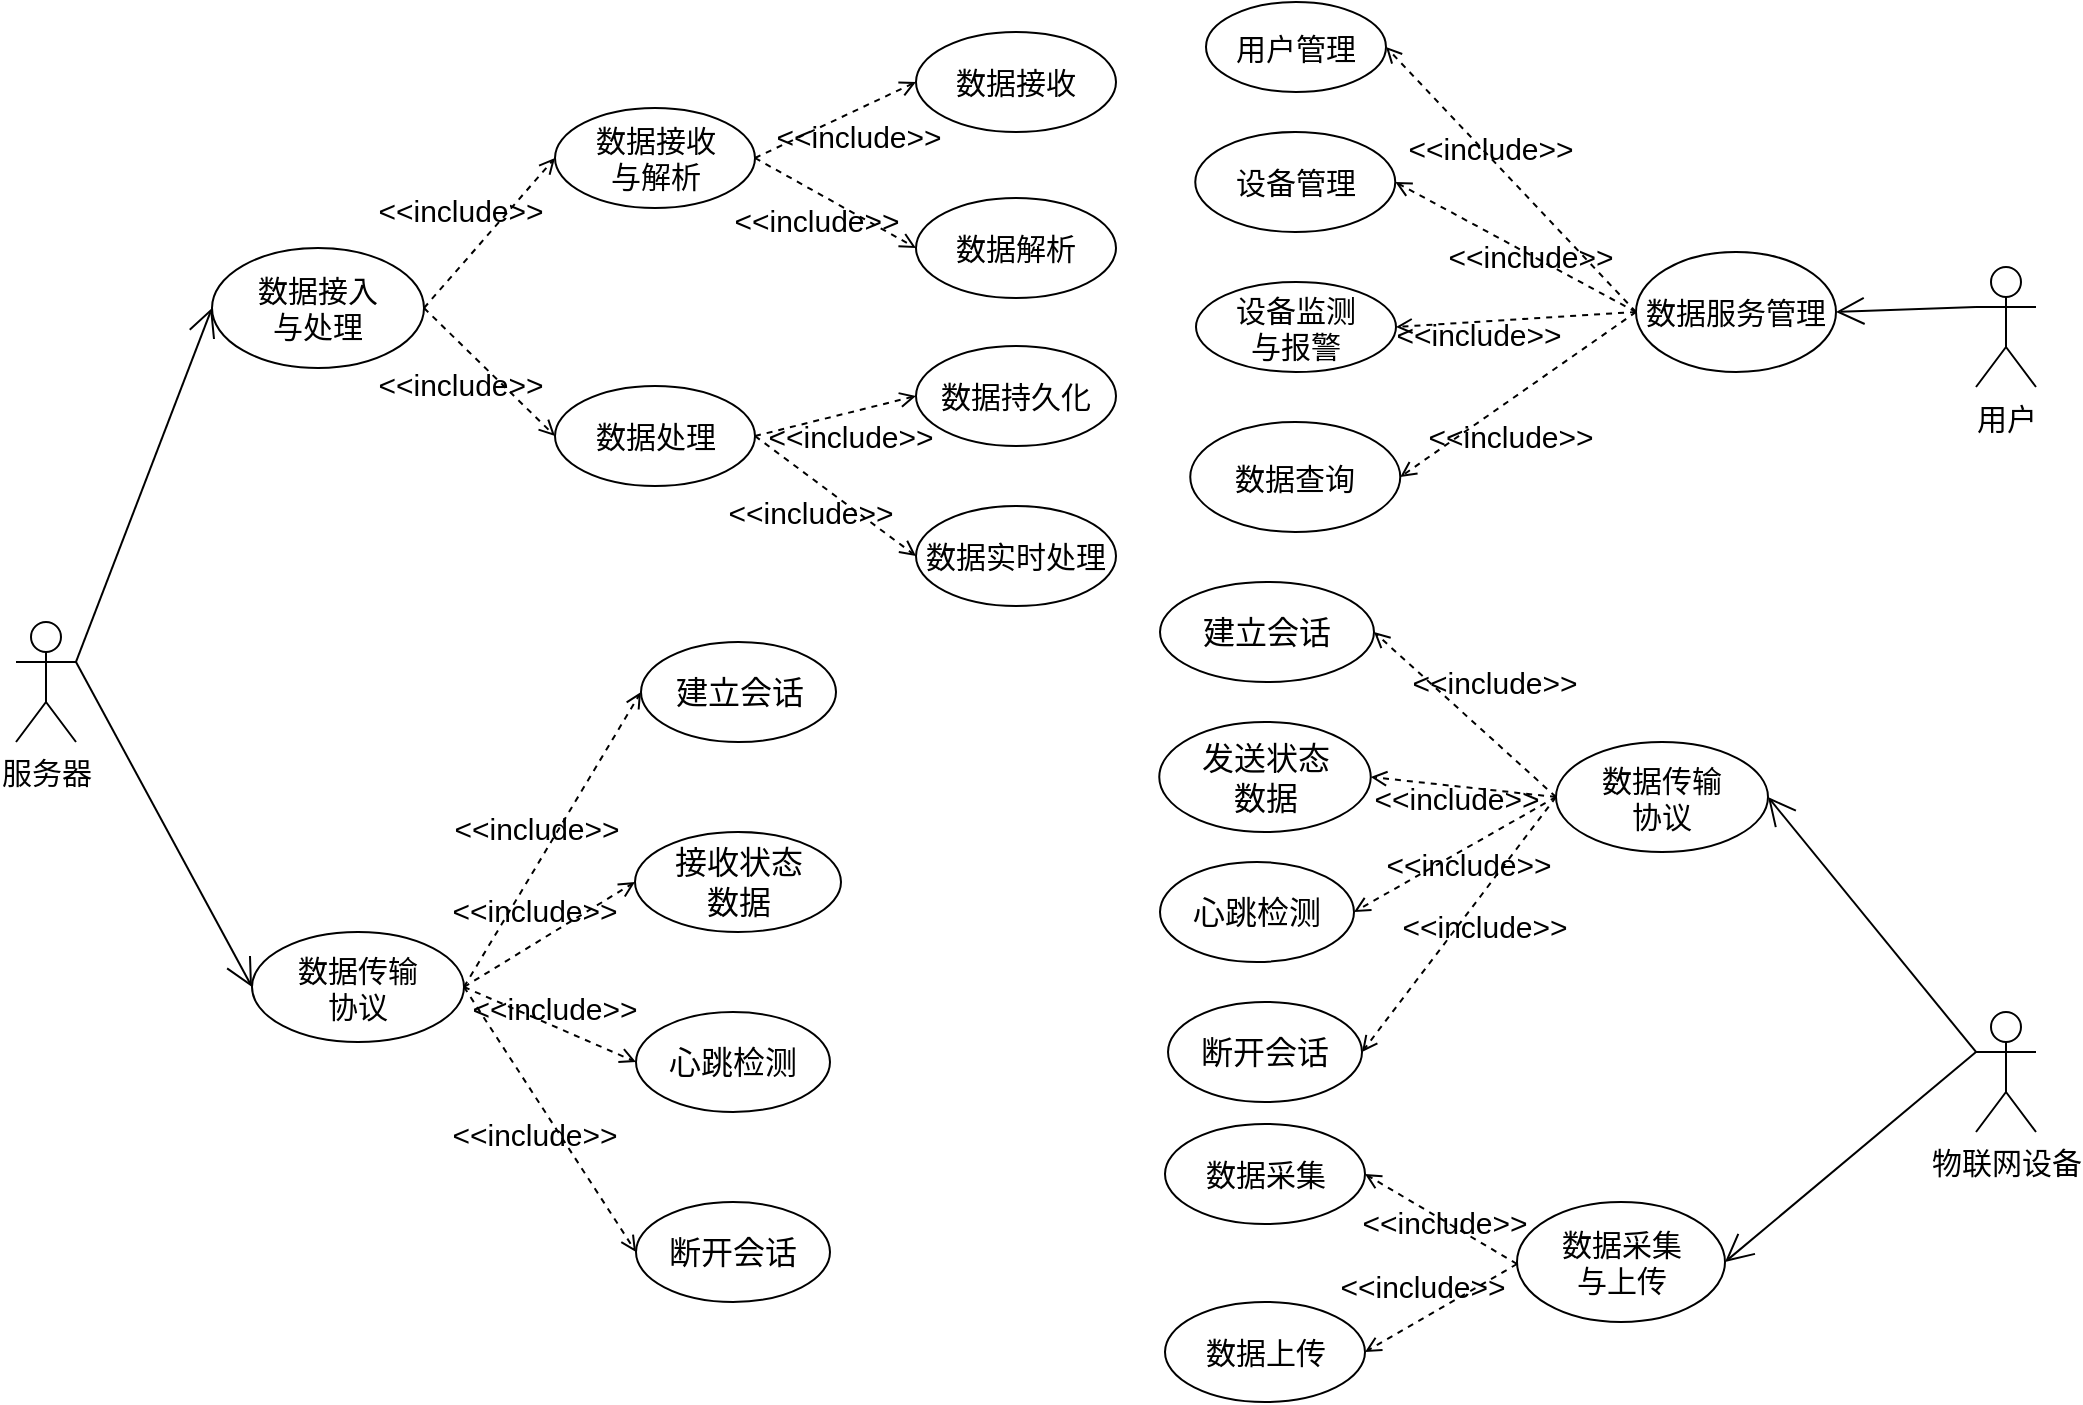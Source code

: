 <mxfile version="21.1.4" type="github">
  <diagram name="第 1 页" id="rm_AjaoqxogWTn5zpEYG">
    <mxGraphModel dx="1878" dy="952" grid="1" gridSize="10" guides="1" tooltips="1" connect="1" arrows="1" fold="1" page="1" pageScale="1" pageWidth="827" pageHeight="1169" math="0" shadow="0">
      <root>
        <mxCell id="0" />
        <mxCell id="1" parent="0" />
        <mxCell id="xVqG0_X76cOuItJ1Ll3z-10" value="数据接入&lt;br style=&quot;font-size: 15px;&quot;&gt;与处理" style="ellipse;whiteSpace=wrap;html=1;fontSize=15;" parent="1" vertex="1">
          <mxGeometry x="268" y="323" width="106" height="60" as="geometry" />
        </mxCell>
        <mxCell id="xVqG0_X76cOuItJ1Ll3z-11" value="&amp;lt;&amp;lt;include&amp;gt;&amp;gt;" style="html=1;verticalAlign=bottom;labelBackgroundColor=none;endArrow=open;endFill=0;dashed=1;rounded=0;fontSize=15;exitX=1;exitY=0.5;exitDx=0;exitDy=0;entryX=0;entryY=0.5;entryDx=0;entryDy=0;" parent="1" source="xVqG0_X76cOuItJ1Ll3z-10" target="xVqG0_X76cOuItJ1Ll3z-12" edge="1">
          <mxGeometry x="-0.192" y="11" width="160" relative="1" as="geometry">
            <mxPoint x="409.5" y="313" as="sourcePoint" />
            <mxPoint x="499.5" y="263" as="targetPoint" />
            <mxPoint as="offset" />
          </mxGeometry>
        </mxCell>
        <mxCell id="xVqG0_X76cOuItJ1Ll3z-12" value="数据接收&lt;br style=&quot;font-size: 15px;&quot;&gt;与解析" style="ellipse;whiteSpace=wrap;html=1;fontSize=15;" parent="1" vertex="1">
          <mxGeometry x="439.5" y="253" width="100" height="50" as="geometry" />
        </mxCell>
        <mxCell id="xVqG0_X76cOuItJ1Ll3z-13" style="edgeStyle=none;rounded=0;orthogonalLoop=1;jettySize=auto;html=1;entryX=0;entryY=0.5;entryDx=0;entryDy=0;fontSize=15;" parent="1" source="xVqG0_X76cOuItJ1Ll3z-12" target="xVqG0_X76cOuItJ1Ll3z-12" edge="1">
          <mxGeometry relative="1" as="geometry" />
        </mxCell>
        <mxCell id="xVqG0_X76cOuItJ1Ll3z-14" value="数据处理" style="ellipse;whiteSpace=wrap;html=1;fontSize=15;" parent="1" vertex="1">
          <mxGeometry x="439.5" y="392" width="100" height="50" as="geometry" />
        </mxCell>
        <mxCell id="xVqG0_X76cOuItJ1Ll3z-15" style="edgeStyle=none;rounded=0;orthogonalLoop=1;jettySize=auto;html=1;entryX=0;entryY=0.5;entryDx=0;entryDy=0;fontSize=15;" parent="1" source="xVqG0_X76cOuItJ1Ll3z-14" target="xVqG0_X76cOuItJ1Ll3z-14" edge="1">
          <mxGeometry relative="1" as="geometry" />
        </mxCell>
        <mxCell id="xVqG0_X76cOuItJ1Ll3z-16" value="&amp;lt;&amp;lt;include&amp;gt;&amp;gt;" style="html=1;verticalAlign=bottom;labelBackgroundColor=none;endArrow=open;endFill=0;dashed=1;rounded=0;fontSize=15;exitX=1;exitY=0.5;exitDx=0;exitDy=0;entryX=0;entryY=0.5;entryDx=0;entryDy=0;" parent="1" source="xVqG0_X76cOuItJ1Ll3z-10" target="xVqG0_X76cOuItJ1Ll3z-14" edge="1">
          <mxGeometry x="0.036" y="-23" width="160" relative="1" as="geometry">
            <mxPoint x="409.5" y="383" as="sourcePoint" />
            <mxPoint x="529.5" y="328" as="targetPoint" />
            <mxPoint as="offset" />
          </mxGeometry>
        </mxCell>
        <mxCell id="xVqG0_X76cOuItJ1Ll3z-17" value="" style="endArrow=open;endFill=1;endSize=12;html=1;rounded=0;fontSize=15;exitX=1;exitY=0.333;exitDx=0;exitDy=0;exitPerimeter=0;entryX=0;entryY=0.5;entryDx=0;entryDy=0;" parent="1" source="xVqG0_X76cOuItJ1Ll3z-39" target="xVqG0_X76cOuItJ1Ll3z-10" edge="1">
          <mxGeometry width="160" relative="1" as="geometry">
            <mxPoint x="190" y="483" as="sourcePoint" />
            <mxPoint x="190" y="233" as="targetPoint" />
          </mxGeometry>
        </mxCell>
        <mxCell id="xVqG0_X76cOuItJ1Ll3z-18" value="数据接收" style="ellipse;whiteSpace=wrap;html=1;fontSize=15;" parent="1" vertex="1">
          <mxGeometry x="620" y="215" width="100" height="50" as="geometry" />
        </mxCell>
        <mxCell id="xVqG0_X76cOuItJ1Ll3z-19" value="&amp;lt;&amp;lt;include&amp;gt;&amp;gt;" style="html=1;verticalAlign=bottom;labelBackgroundColor=none;endArrow=open;endFill=0;dashed=1;rounded=0;fontSize=15;exitX=1;exitY=0.5;exitDx=0;exitDy=0;entryX=0;entryY=0.5;entryDx=0;entryDy=0;" parent="1" source="xVqG0_X76cOuItJ1Ll3z-12" target="xVqG0_X76cOuItJ1Ll3z-18" edge="1">
          <mxGeometry x="0.036" y="-23" width="160" relative="1" as="geometry">
            <mxPoint x="740" y="383" as="sourcePoint" />
            <mxPoint x="860" y="448" as="targetPoint" />
            <mxPoint as="offset" />
          </mxGeometry>
        </mxCell>
        <mxCell id="xVqG0_X76cOuItJ1Ll3z-20" value="数据解析" style="ellipse;whiteSpace=wrap;html=1;fontSize=15;" parent="1" vertex="1">
          <mxGeometry x="620" y="298" width="100" height="50" as="geometry" />
        </mxCell>
        <mxCell id="xVqG0_X76cOuItJ1Ll3z-21" value="&amp;lt;&amp;lt;include&amp;gt;&amp;gt;" style="html=1;verticalAlign=bottom;labelBackgroundColor=none;endArrow=open;endFill=0;dashed=1;rounded=0;fontSize=15;exitX=1;exitY=0.5;exitDx=0;exitDy=0;entryX=0;entryY=0.5;entryDx=0;entryDy=0;" parent="1" source="xVqG0_X76cOuItJ1Ll3z-12" target="xVqG0_X76cOuItJ1Ll3z-20" edge="1">
          <mxGeometry x="0.036" y="-23" width="160" relative="1" as="geometry">
            <mxPoint x="750" y="453" as="sourcePoint" />
            <mxPoint x="820" y="413" as="targetPoint" />
            <mxPoint as="offset" />
          </mxGeometry>
        </mxCell>
        <mxCell id="xVqG0_X76cOuItJ1Ll3z-22" value="&amp;lt;&amp;lt;include&amp;gt;&amp;gt;" style="html=1;verticalAlign=bottom;labelBackgroundColor=none;endArrow=open;endFill=0;dashed=1;rounded=0;fontSize=15;exitX=1;exitY=0.5;exitDx=0;exitDy=0;entryX=0;entryY=0.5;entryDx=0;entryDy=0;" parent="1" source="xVqG0_X76cOuItJ1Ll3z-14" target="xVqG0_X76cOuItJ1Ll3z-24" edge="1">
          <mxGeometry x="0.036" y="-23" width="160" relative="1" as="geometry">
            <mxPoint x="750" y="452" as="sourcePoint" />
            <mxPoint x="820" y="412" as="targetPoint" />
            <mxPoint as="offset" />
          </mxGeometry>
        </mxCell>
        <mxCell id="xVqG0_X76cOuItJ1Ll3z-24" value="数据持久化" style="ellipse;whiteSpace=wrap;html=1;fontSize=15;" parent="1" vertex="1">
          <mxGeometry x="620" y="372" width="100" height="50" as="geometry" />
        </mxCell>
        <mxCell id="xVqG0_X76cOuItJ1Ll3z-25" value="数据实时处理" style="ellipse;whiteSpace=wrap;html=1;fontSize=15;" parent="1" vertex="1">
          <mxGeometry x="620" y="452" width="100" height="50" as="geometry" />
        </mxCell>
        <mxCell id="xVqG0_X76cOuItJ1Ll3z-26" value="&amp;lt;&amp;lt;include&amp;gt;&amp;gt;" style="html=1;verticalAlign=bottom;labelBackgroundColor=none;endArrow=open;endFill=0;dashed=1;rounded=0;fontSize=15;exitX=1;exitY=0.5;exitDx=0;exitDy=0;entryX=0;entryY=0.5;entryDx=0;entryDy=0;" parent="1" source="xVqG0_X76cOuItJ1Ll3z-14" target="xVqG0_X76cOuItJ1Ll3z-25" edge="1">
          <mxGeometry x="0.036" y="-23" width="160" relative="1" as="geometry">
            <mxPoint x="590" y="602" as="sourcePoint" />
            <mxPoint x="660" y="562" as="targetPoint" />
            <mxPoint as="offset" />
          </mxGeometry>
        </mxCell>
        <mxCell id="xVqG0_X76cOuItJ1Ll3z-28" value="数据服务管理" style="ellipse;whiteSpace=wrap;html=1;fontSize=15;" parent="1" vertex="1">
          <mxGeometry x="980" y="325" width="100" height="60" as="geometry" />
        </mxCell>
        <mxCell id="xVqG0_X76cOuItJ1Ll3z-29" value="&lt;font style=&quot;font-size: 15px;&quot;&gt;用户&lt;/font&gt;" style="shape=umlActor;verticalLabelPosition=bottom;verticalAlign=top;html=1;outlineConnect=0;fontSize=15;" parent="1" vertex="1">
          <mxGeometry x="1150" y="332.5" width="30" height="60" as="geometry" />
        </mxCell>
        <mxCell id="xVqG0_X76cOuItJ1Ll3z-30" value="" style="endArrow=open;endFill=1;endSize=12;html=1;rounded=0;fontSize=15;exitX=0;exitY=0.333;exitDx=0;exitDy=0;exitPerimeter=0;entryX=1;entryY=0.5;entryDx=0;entryDy=0;" parent="1" source="xVqG0_X76cOuItJ1Ll3z-29" target="xVqG0_X76cOuItJ1Ll3z-28" edge="1">
          <mxGeometry width="160" relative="1" as="geometry">
            <mxPoint x="1210" y="190" as="sourcePoint" />
            <mxPoint x="1310" y="140" as="targetPoint" />
          </mxGeometry>
        </mxCell>
        <mxCell id="xVqG0_X76cOuItJ1Ll3z-31" value="&amp;lt;&amp;lt;include&amp;gt;&amp;gt;" style="html=1;verticalAlign=bottom;labelBackgroundColor=none;endArrow=open;endFill=0;dashed=1;rounded=0;fontSize=15;exitX=0;exitY=0.5;exitDx=0;exitDy=0;entryX=1;entryY=0.5;entryDx=0;entryDy=0;" parent="1" source="xVqG0_X76cOuItJ1Ll3z-28" target="xVqG0_X76cOuItJ1Ll3z-32" edge="1">
          <mxGeometry x="0.116" y="5" width="160" relative="1" as="geometry">
            <mxPoint x="200" y="370" as="sourcePoint" />
            <mxPoint x="910" y="210" as="targetPoint" />
            <mxPoint as="offset" />
            <Array as="points" />
          </mxGeometry>
        </mxCell>
        <mxCell id="xVqG0_X76cOuItJ1Ll3z-32" value="用户管理" style="ellipse;whiteSpace=wrap;html=1;fontSize=15;" parent="1" vertex="1">
          <mxGeometry x="765" y="200" width="90" height="45" as="geometry" />
        </mxCell>
        <mxCell id="xVqG0_X76cOuItJ1Ll3z-33" value="设备管理" style="ellipse;whiteSpace=wrap;html=1;fontSize=15;" parent="1" vertex="1">
          <mxGeometry x="759.63" y="265" width="100" height="50" as="geometry" />
        </mxCell>
        <mxCell id="xVqG0_X76cOuItJ1Ll3z-34" value="&amp;lt;&amp;lt;include&amp;gt;&amp;gt;" style="html=1;verticalAlign=bottom;labelBackgroundColor=none;endArrow=open;endFill=0;dashed=1;rounded=0;fontSize=15;exitX=0;exitY=0.5;exitDx=0;exitDy=0;entryX=1;entryY=0.5;entryDx=0;entryDy=0;" parent="1" source="xVqG0_X76cOuItJ1Ll3z-28" target="xVqG0_X76cOuItJ1Ll3z-33" edge="1">
          <mxGeometry x="-0.204" y="11" width="160" relative="1" as="geometry">
            <mxPoint x="1020" y="520" as="sourcePoint" />
            <mxPoint x="920" y="480" as="targetPoint" />
            <mxPoint as="offset" />
          </mxGeometry>
        </mxCell>
        <mxCell id="xVqG0_X76cOuItJ1Ll3z-35" value="设备监测&lt;br&gt;与报警" style="ellipse;whiteSpace=wrap;html=1;fontSize=15;" parent="1" vertex="1">
          <mxGeometry x="760" y="340" width="100" height="45" as="geometry" />
        </mxCell>
        <mxCell id="xVqG0_X76cOuItJ1Ll3z-36" value="数据查询" style="ellipse;whiteSpace=wrap;html=1;fontSize=15;" parent="1" vertex="1">
          <mxGeometry x="757.13" y="410" width="105" height="55" as="geometry" />
        </mxCell>
        <mxCell id="xVqG0_X76cOuItJ1Ll3z-37" value="&amp;lt;&amp;lt;include&amp;gt;&amp;gt;" style="html=1;verticalAlign=bottom;labelBackgroundColor=none;endArrow=open;endFill=0;dashed=1;rounded=0;fontSize=15;exitX=0;exitY=0.5;exitDx=0;exitDy=0;entryX=1;entryY=0.5;entryDx=0;entryDy=0;" parent="1" source="xVqG0_X76cOuItJ1Ll3z-28" target="xVqG0_X76cOuItJ1Ll3z-35" edge="1">
          <mxGeometry x="0.333" y="18" width="160" relative="1" as="geometry">
            <mxPoint x="1000" y="260" as="sourcePoint" />
            <mxPoint x="900" y="330" as="targetPoint" />
            <mxPoint as="offset" />
          </mxGeometry>
        </mxCell>
        <mxCell id="xVqG0_X76cOuItJ1Ll3z-38" value="&amp;lt;&amp;lt;include&amp;gt;&amp;gt;" style="html=1;verticalAlign=bottom;labelBackgroundColor=none;endArrow=open;endFill=0;dashed=1;rounded=0;fontSize=15;exitX=0;exitY=0.5;exitDx=0;exitDy=0;entryX=1;entryY=0.5;entryDx=0;entryDy=0;" parent="1" source="xVqG0_X76cOuItJ1Ll3z-28" target="xVqG0_X76cOuItJ1Ll3z-36" edge="1">
          <mxGeometry x="0.306" y="24" width="160" relative="1" as="geometry">
            <mxPoint x="1040" y="560" as="sourcePoint" />
            <mxPoint x="910" y="630" as="targetPoint" />
            <mxPoint as="offset" />
          </mxGeometry>
        </mxCell>
        <mxCell id="xVqG0_X76cOuItJ1Ll3z-39" value="&lt;font style=&quot;font-size: 15px;&quot;&gt;服务器&lt;/font&gt;" style="shape=umlActor;verticalLabelPosition=bottom;verticalAlign=top;html=1;outlineConnect=0;fontSize=15;" parent="1" vertex="1">
          <mxGeometry x="170" y="510" width="30" height="60" as="geometry" />
        </mxCell>
        <mxCell id="_ve1iSsWlfkx62Zq-V1f-1" value="数据传输&lt;br&gt;协议" style="ellipse;whiteSpace=wrap;html=1;fontSize=15;" vertex="1" parent="1">
          <mxGeometry x="288" y="665" width="106" height="55" as="geometry" />
        </mxCell>
        <mxCell id="_ve1iSsWlfkx62Zq-V1f-2" value="" style="endArrow=open;endFill=1;endSize=12;html=1;rounded=0;fontSize=15;exitX=1;exitY=0.333;exitDx=0;exitDy=0;exitPerimeter=0;entryX=0;entryY=0.5;entryDx=0;entryDy=0;" edge="1" parent="1" source="xVqG0_X76cOuItJ1Ll3z-39" target="_ve1iSsWlfkx62Zq-V1f-1">
          <mxGeometry width="160" relative="1" as="geometry">
            <mxPoint x="120" y="410" as="sourcePoint" />
            <mxPoint x="178" y="280" as="targetPoint" />
          </mxGeometry>
        </mxCell>
        <mxCell id="_ve1iSsWlfkx62Zq-V1f-4" value="建立会话" style="ellipse;whiteSpace=wrap;html=1;fontSize=16;" vertex="1" parent="1">
          <mxGeometry x="482.5" y="520" width="97.5" height="50" as="geometry" />
        </mxCell>
        <mxCell id="_ve1iSsWlfkx62Zq-V1f-6" value="接收状态&lt;br&gt;数据" style="ellipse;whiteSpace=wrap;html=1;fontSize=16;direction=west;" vertex="1" parent="1">
          <mxGeometry x="479.5" y="615" width="103" height="50" as="geometry" />
        </mxCell>
        <mxCell id="_ve1iSsWlfkx62Zq-V1f-7" value="心跳检测" style="ellipse;whiteSpace=wrap;html=1;fontSize=16;direction=west;" vertex="1" parent="1">
          <mxGeometry x="480" y="705" width="97" height="50" as="geometry" />
        </mxCell>
        <mxCell id="_ve1iSsWlfkx62Zq-V1f-8" value="断开会话" style="ellipse;whiteSpace=wrap;html=1;fontSize=16;direction=west;" vertex="1" parent="1">
          <mxGeometry x="480" y="800" width="97" height="50" as="geometry" />
        </mxCell>
        <mxCell id="_ve1iSsWlfkx62Zq-V1f-9" value="&amp;lt;&amp;lt;include&amp;gt;&amp;gt;" style="html=1;verticalAlign=bottom;labelBackgroundColor=none;endArrow=open;endFill=0;dashed=1;rounded=0;fontSize=15;exitX=1;exitY=0.5;exitDx=0;exitDy=0;entryX=0;entryY=0.5;entryDx=0;entryDy=0;" edge="1" parent="1" source="_ve1iSsWlfkx62Zq-V1f-1" target="_ve1iSsWlfkx62Zq-V1f-4">
          <mxGeometry x="-0.118" y="4" width="160" relative="1" as="geometry">
            <mxPoint x="90" y="755" as="sourcePoint" />
            <mxPoint x="156" y="819" as="targetPoint" />
            <mxPoint as="offset" />
          </mxGeometry>
        </mxCell>
        <mxCell id="_ve1iSsWlfkx62Zq-V1f-10" value="&amp;lt;&amp;lt;include&amp;gt;&amp;gt;" style="html=1;verticalAlign=bottom;labelBackgroundColor=none;endArrow=open;endFill=0;dashed=1;rounded=0;fontSize=15;exitX=1;exitY=0.5;exitDx=0;exitDy=0;entryX=1;entryY=0.5;entryDx=0;entryDy=0;" edge="1" parent="1" source="_ve1iSsWlfkx62Zq-V1f-1" target="_ve1iSsWlfkx62Zq-V1f-6">
          <mxGeometry x="-0.118" y="4" width="160" relative="1" as="geometry">
            <mxPoint x="120" y="755" as="sourcePoint" />
            <mxPoint x="187" y="652" as="targetPoint" />
            <mxPoint as="offset" />
          </mxGeometry>
        </mxCell>
        <mxCell id="_ve1iSsWlfkx62Zq-V1f-11" value="&amp;lt;&amp;lt;include&amp;gt;&amp;gt;" style="html=1;verticalAlign=bottom;labelBackgroundColor=none;endArrow=open;endFill=0;dashed=1;rounded=0;fontSize=15;exitX=1;exitY=0.5;exitDx=0;exitDy=0;entryX=1;entryY=0.5;entryDx=0;entryDy=0;" edge="1" parent="1" source="_ve1iSsWlfkx62Zq-V1f-1" target="_ve1iSsWlfkx62Zq-V1f-7">
          <mxGeometry x="0.079" y="-3" width="160" relative="1" as="geometry">
            <mxPoint x="140" y="865" as="sourcePoint" />
            <mxPoint x="203" y="832" as="targetPoint" />
            <mxPoint as="offset" />
          </mxGeometry>
        </mxCell>
        <mxCell id="_ve1iSsWlfkx62Zq-V1f-12" value="&amp;lt;&amp;lt;include&amp;gt;&amp;gt;" style="html=1;verticalAlign=bottom;labelBackgroundColor=none;endArrow=open;endFill=0;dashed=1;rounded=0;fontSize=15;exitX=1;exitY=0.5;exitDx=0;exitDy=0;entryX=1;entryY=0.5;entryDx=0;entryDy=0;" edge="1" parent="1" source="_ve1iSsWlfkx62Zq-V1f-1" target="_ve1iSsWlfkx62Zq-V1f-8">
          <mxGeometry x="0.152" y="-17" width="160" relative="1" as="geometry">
            <mxPoint x="310" y="805" as="sourcePoint" />
            <mxPoint x="393" y="767" as="targetPoint" />
            <mxPoint as="offset" />
          </mxGeometry>
        </mxCell>
        <mxCell id="_ve1iSsWlfkx62Zq-V1f-13" value="&lt;font style=&quot;font-size: 15px;&quot;&gt;物联网设备&lt;/font&gt;" style="shape=umlActor;verticalLabelPosition=bottom;verticalAlign=top;html=1;outlineConnect=0;fontSize=15;" vertex="1" parent="1">
          <mxGeometry x="1150" y="705" width="30" height="60" as="geometry" />
        </mxCell>
        <mxCell id="_ve1iSsWlfkx62Zq-V1f-14" value="数据采集&lt;br style=&quot;font-size: 15px;&quot;&gt;与上传" style="ellipse;whiteSpace=wrap;html=1;fontSize=15;" vertex="1" parent="1">
          <mxGeometry x="920.5" y="800" width="104" height="60" as="geometry" />
        </mxCell>
        <mxCell id="_ve1iSsWlfkx62Zq-V1f-15" value="" style="endArrow=open;endFill=1;endSize=12;html=1;rounded=0;fontSize=15;exitX=0;exitY=0.333;exitDx=0;exitDy=0;exitPerimeter=0;entryX=1;entryY=0.5;entryDx=0;entryDy=0;" edge="1" parent="1" source="_ve1iSsWlfkx62Zq-V1f-13" target="_ve1iSsWlfkx62Zq-V1f-14">
          <mxGeometry width="160" relative="1" as="geometry">
            <mxPoint x="452.5" y="995" as="sourcePoint" />
            <mxPoint x="1043" y="790" as="targetPoint" />
          </mxGeometry>
        </mxCell>
        <mxCell id="_ve1iSsWlfkx62Zq-V1f-16" value="&amp;lt;&amp;lt;include&amp;gt;&amp;gt;" style="html=1;verticalAlign=bottom;labelBackgroundColor=none;endArrow=open;endFill=0;dashed=1;rounded=0;fontSize=15;entryX=1;entryY=0.5;entryDx=0;entryDy=0;exitX=0;exitY=0.5;exitDx=0;exitDy=0;" edge="1" parent="1" target="_ve1iSsWlfkx62Zq-V1f-17">
          <mxGeometry x="-0.192" y="11" width="160" relative="1" as="geometry">
            <mxPoint x="920.5" y="831" as="sourcePoint" />
            <mxPoint x="764.5" y="796" as="targetPoint" />
            <mxPoint as="offset" />
          </mxGeometry>
        </mxCell>
        <mxCell id="_ve1iSsWlfkx62Zq-V1f-17" value="数据采集" style="ellipse;whiteSpace=wrap;html=1;fontSize=15;" vertex="1" parent="1">
          <mxGeometry x="744.5" y="761" width="100" height="50" as="geometry" />
        </mxCell>
        <mxCell id="_ve1iSsWlfkx62Zq-V1f-18" style="edgeStyle=none;rounded=0;orthogonalLoop=1;jettySize=auto;html=1;entryX=0;entryY=0.5;entryDx=0;entryDy=0;fontSize=15;" edge="1" parent="1" source="_ve1iSsWlfkx62Zq-V1f-17" target="_ve1iSsWlfkx62Zq-V1f-17">
          <mxGeometry relative="1" as="geometry" />
        </mxCell>
        <mxCell id="_ve1iSsWlfkx62Zq-V1f-19" value="数据上传" style="ellipse;whiteSpace=wrap;html=1;fontSize=15;" vertex="1" parent="1">
          <mxGeometry x="744.5" y="850" width="100" height="50" as="geometry" />
        </mxCell>
        <mxCell id="_ve1iSsWlfkx62Zq-V1f-20" style="edgeStyle=none;rounded=0;orthogonalLoop=1;jettySize=auto;html=1;entryX=0;entryY=0.5;entryDx=0;entryDy=0;fontSize=15;" edge="1" parent="1" source="_ve1iSsWlfkx62Zq-V1f-19" target="_ve1iSsWlfkx62Zq-V1f-19">
          <mxGeometry relative="1" as="geometry" />
        </mxCell>
        <mxCell id="_ve1iSsWlfkx62Zq-V1f-21" value="&amp;lt;&amp;lt;include&amp;gt;&amp;gt;" style="html=1;verticalAlign=bottom;labelBackgroundColor=none;endArrow=open;endFill=0;dashed=1;rounded=0;fontSize=15;entryX=1;entryY=0.5;entryDx=0;entryDy=0;exitX=0;exitY=0.5;exitDx=0;exitDy=0;" edge="1" parent="1" target="_ve1iSsWlfkx62Zq-V1f-19">
          <mxGeometry x="0.19" y="-4" width="160" relative="1" as="geometry">
            <mxPoint x="920.5" y="831" as="sourcePoint" />
            <mxPoint x="794.5" y="861" as="targetPoint" />
            <mxPoint as="offset" />
          </mxGeometry>
        </mxCell>
        <mxCell id="_ve1iSsWlfkx62Zq-V1f-26" value="数据传输&lt;br&gt;协议" style="ellipse;whiteSpace=wrap;html=1;fontSize=15;" vertex="1" parent="1">
          <mxGeometry x="940" y="570" width="106" height="55" as="geometry" />
        </mxCell>
        <mxCell id="_ve1iSsWlfkx62Zq-V1f-28" value="建立会话" style="ellipse;whiteSpace=wrap;html=1;fontSize=16;" vertex="1" parent="1">
          <mxGeometry x="742" y="490" width="107" height="50" as="geometry" />
        </mxCell>
        <mxCell id="_ve1iSsWlfkx62Zq-V1f-29" value="发送状态&lt;br&gt;数据" style="ellipse;whiteSpace=wrap;html=1;fontSize=16;" vertex="1" parent="1">
          <mxGeometry x="741.63" y="560" width="105.75" height="55" as="geometry" />
        </mxCell>
        <mxCell id="_ve1iSsWlfkx62Zq-V1f-30" value="心跳检测" style="ellipse;whiteSpace=wrap;html=1;fontSize=16;" vertex="1" parent="1">
          <mxGeometry x="742" y="630" width="97" height="50" as="geometry" />
        </mxCell>
        <mxCell id="_ve1iSsWlfkx62Zq-V1f-31" value="断开会话" style="ellipse;whiteSpace=wrap;html=1;fontSize=16;" vertex="1" parent="1">
          <mxGeometry x="746.01" y="700" width="97" height="50" as="geometry" />
        </mxCell>
        <mxCell id="_ve1iSsWlfkx62Zq-V1f-32" value="" style="endArrow=open;endFill=1;endSize=12;html=1;rounded=0;fontSize=15;exitX=0;exitY=0.333;exitDx=0;exitDy=0;exitPerimeter=0;entryX=1;entryY=0.5;entryDx=0;entryDy=0;" edge="1" parent="1" source="_ve1iSsWlfkx62Zq-V1f-13" target="_ve1iSsWlfkx62Zq-V1f-26">
          <mxGeometry width="160" relative="1" as="geometry">
            <mxPoint x="1090" y="530" as="sourcePoint" />
            <mxPoint x="964" y="635" as="targetPoint" />
          </mxGeometry>
        </mxCell>
        <mxCell id="_ve1iSsWlfkx62Zq-V1f-33" value="&amp;lt;&amp;lt;include&amp;gt;&amp;gt;" style="html=1;verticalAlign=bottom;labelBackgroundColor=none;endArrow=open;endFill=0;dashed=1;rounded=0;fontSize=15;exitX=0;exitY=0.5;exitDx=0;exitDy=0;entryX=1;entryY=0.5;entryDx=0;entryDy=0;" edge="1" parent="1" source="_ve1iSsWlfkx62Zq-V1f-26" target="_ve1iSsWlfkx62Zq-V1f-28">
          <mxGeometry x="-0.117" y="-13" width="160" relative="1" as="geometry">
            <mxPoint x="1070" y="520" as="sourcePoint" />
            <mxPoint x="952" y="603" as="targetPoint" />
            <mxPoint as="offset" />
          </mxGeometry>
        </mxCell>
        <mxCell id="_ve1iSsWlfkx62Zq-V1f-34" value="&amp;lt;&amp;lt;include&amp;gt;&amp;gt;" style="html=1;verticalAlign=bottom;labelBackgroundColor=none;endArrow=open;endFill=0;dashed=1;rounded=0;fontSize=15;exitX=0;exitY=0.5;exitDx=0;exitDy=0;entryX=1;entryY=0.5;entryDx=0;entryDy=0;" edge="1" parent="1" source="_ve1iSsWlfkx62Zq-V1f-26" target="_ve1iSsWlfkx62Zq-V1f-29">
          <mxGeometry x="0.038" y="18" width="160" relative="1" as="geometry">
            <mxPoint x="1100" y="510" as="sourcePoint" />
            <mxPoint x="1009" y="427" as="targetPoint" />
            <mxPoint as="offset" />
          </mxGeometry>
        </mxCell>
        <mxCell id="_ve1iSsWlfkx62Zq-V1f-35" value="&amp;lt;&amp;lt;include&amp;gt;&amp;gt;" style="html=1;verticalAlign=bottom;labelBackgroundColor=none;endArrow=open;endFill=0;dashed=1;rounded=0;fontSize=15;exitX=0;exitY=0.5;exitDx=0;exitDy=0;entryX=1;entryY=0.5;entryDx=0;entryDy=0;" edge="1" parent="1" source="_ve1iSsWlfkx62Zq-V1f-26" target="_ve1iSsWlfkx62Zq-V1f-30">
          <mxGeometry x="0.038" y="18" width="160" relative="1" as="geometry">
            <mxPoint x="1200" y="540" as="sourcePoint" />
            <mxPoint x="1107" y="530" as="targetPoint" />
            <mxPoint as="offset" />
          </mxGeometry>
        </mxCell>
        <mxCell id="_ve1iSsWlfkx62Zq-V1f-36" value="&amp;lt;&amp;lt;include&amp;gt;&amp;gt;" style="html=1;verticalAlign=bottom;labelBackgroundColor=none;endArrow=open;endFill=0;dashed=1;rounded=0;fontSize=15;exitX=0;exitY=0.5;exitDx=0;exitDy=0;entryX=1;entryY=0.5;entryDx=0;entryDy=0;" edge="1" parent="1" source="_ve1iSsWlfkx62Zq-V1f-26" target="_ve1iSsWlfkx62Zq-V1f-31">
          <mxGeometry x="0.038" y="18" width="160" relative="1" as="geometry">
            <mxPoint x="980" y="660" as="sourcePoint" />
            <mxPoint x="879" y="717" as="targetPoint" />
            <mxPoint as="offset" />
          </mxGeometry>
        </mxCell>
      </root>
    </mxGraphModel>
  </diagram>
</mxfile>
